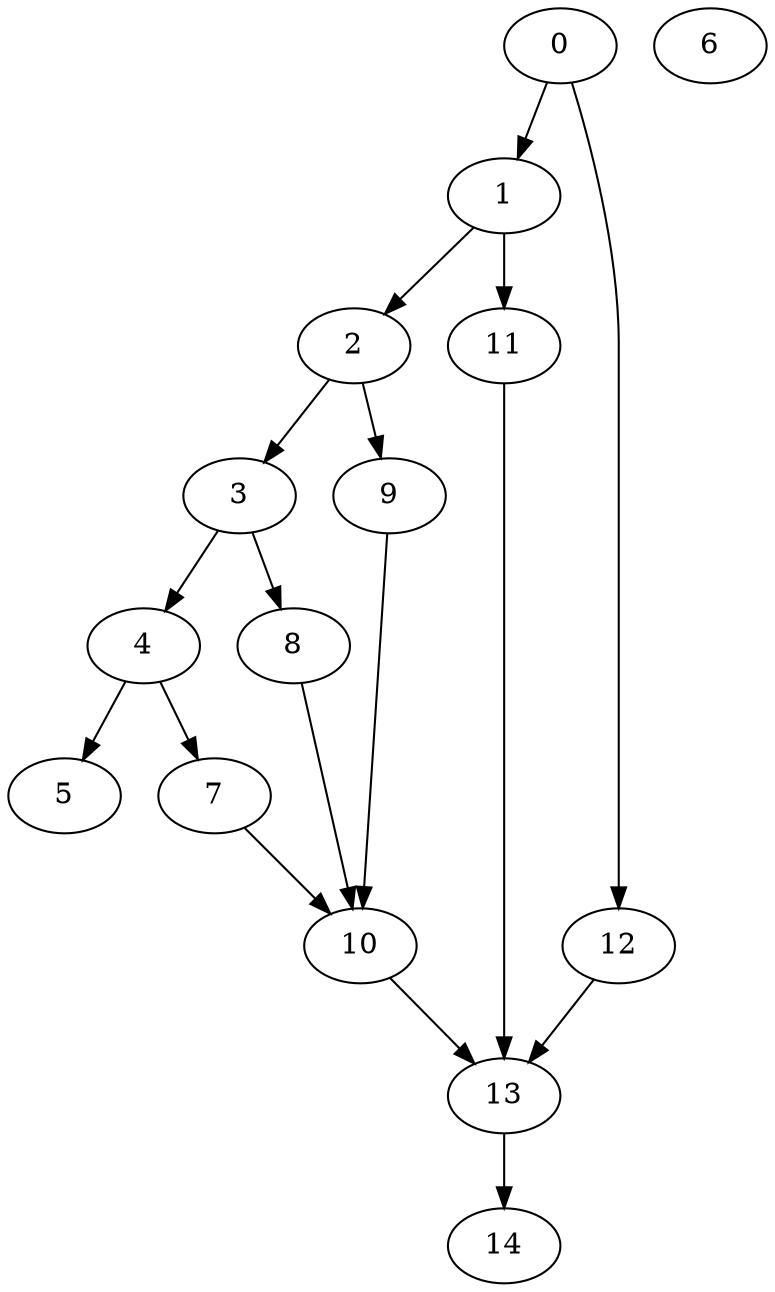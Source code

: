 digraph {
	0
	1
	2
	3
	4
	5
	6
	7
	8
	9
	10
	11
	12
	13
	14
	10 -> 13
	11 -> 13
	12 -> 13
	1 -> 2
	2 -> 3
	3 -> 4
	3 -> 8
	4 -> 7
	2 -> 9
	1 -> 11
	13 -> 14
	0 -> 1
	4 -> 5
	9 -> 10
	7 -> 10
	8 -> 10
	0 -> 12
}
